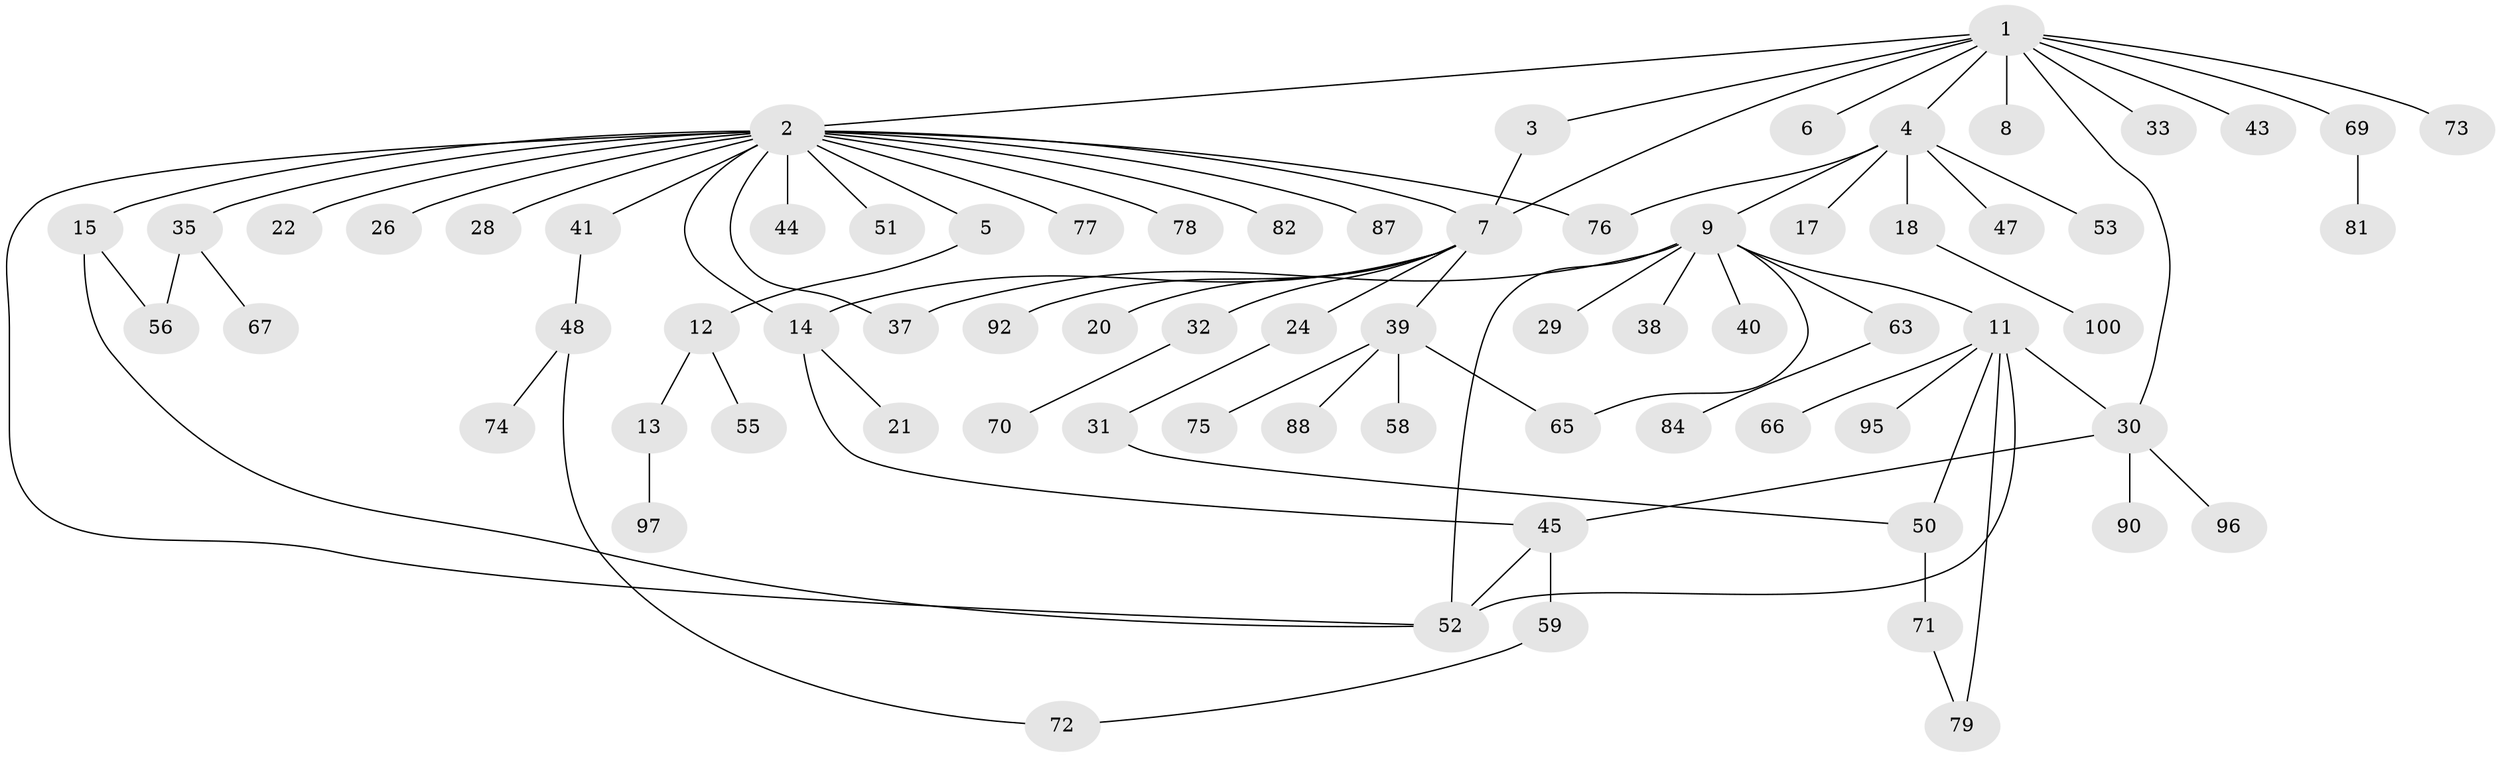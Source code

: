// Generated by graph-tools (version 1.1) at 2025/52/02/27/25 19:52:00]
// undirected, 72 vertices, 87 edges
graph export_dot {
graph [start="1"]
  node [color=gray90,style=filled];
  1 [super="+16"];
  2 [super="+46"];
  3;
  4 [super="+10"];
  5 [super="+25"];
  6 [super="+94"];
  7 [super="+36"];
  8;
  9 [super="+19"];
  11 [super="+49"];
  12 [super="+34"];
  13 [super="+42"];
  14 [super="+54"];
  15 [super="+23"];
  17 [super="+27"];
  18 [super="+57"];
  20;
  21;
  22;
  24;
  26;
  28 [super="+68"];
  29;
  30 [super="+83"];
  31 [super="+86"];
  32 [super="+64"];
  33;
  35 [super="+98"];
  37;
  38;
  39 [super="+62"];
  40;
  41;
  43;
  44;
  45 [super="+99"];
  47;
  48 [super="+60"];
  50;
  51;
  52 [super="+89"];
  53;
  55;
  56 [super="+61"];
  58;
  59;
  63 [super="+93"];
  65;
  66;
  67;
  69;
  70;
  71 [super="+85"];
  72;
  73;
  74 [super="+91"];
  75 [super="+80"];
  76;
  77;
  78;
  79;
  81;
  82;
  84;
  87;
  88;
  90;
  92;
  95;
  96;
  97;
  100;
  1 -- 2;
  1 -- 3;
  1 -- 4;
  1 -- 6;
  1 -- 7;
  1 -- 8;
  1 -- 33;
  1 -- 43;
  1 -- 73;
  1 -- 69;
  1 -- 30;
  2 -- 5;
  2 -- 14;
  2 -- 15;
  2 -- 22;
  2 -- 26;
  2 -- 28;
  2 -- 35;
  2 -- 37;
  2 -- 41;
  2 -- 44;
  2 -- 51;
  2 -- 76;
  2 -- 77;
  2 -- 78;
  2 -- 82;
  2 -- 87;
  2 -- 52;
  2 -- 7;
  3 -- 7;
  4 -- 9;
  4 -- 17;
  4 -- 47;
  4 -- 76;
  4 -- 18;
  4 -- 53;
  5 -- 12;
  7 -- 20;
  7 -- 24;
  7 -- 32;
  7 -- 39;
  7 -- 92;
  7 -- 14;
  9 -- 11;
  9 -- 29;
  9 -- 37;
  9 -- 38;
  9 -- 40;
  9 -- 52;
  9 -- 63;
  9 -- 65;
  11 -- 50;
  11 -- 66;
  11 -- 79;
  11 -- 95;
  11 -- 52;
  11 -- 30;
  12 -- 13;
  12 -- 55;
  13 -- 97;
  14 -- 21;
  14 -- 45;
  15 -- 52;
  15 -- 56;
  18 -- 100;
  24 -- 31;
  30 -- 45;
  30 -- 90;
  30 -- 96;
  31 -- 50;
  32 -- 70;
  35 -- 56;
  35 -- 67;
  39 -- 58;
  39 -- 65;
  39 -- 75;
  39 -- 88;
  41 -- 48;
  45 -- 52;
  45 -- 59;
  48 -- 74;
  48 -- 72;
  50 -- 71;
  59 -- 72;
  63 -- 84;
  69 -- 81;
  71 -- 79;
}
